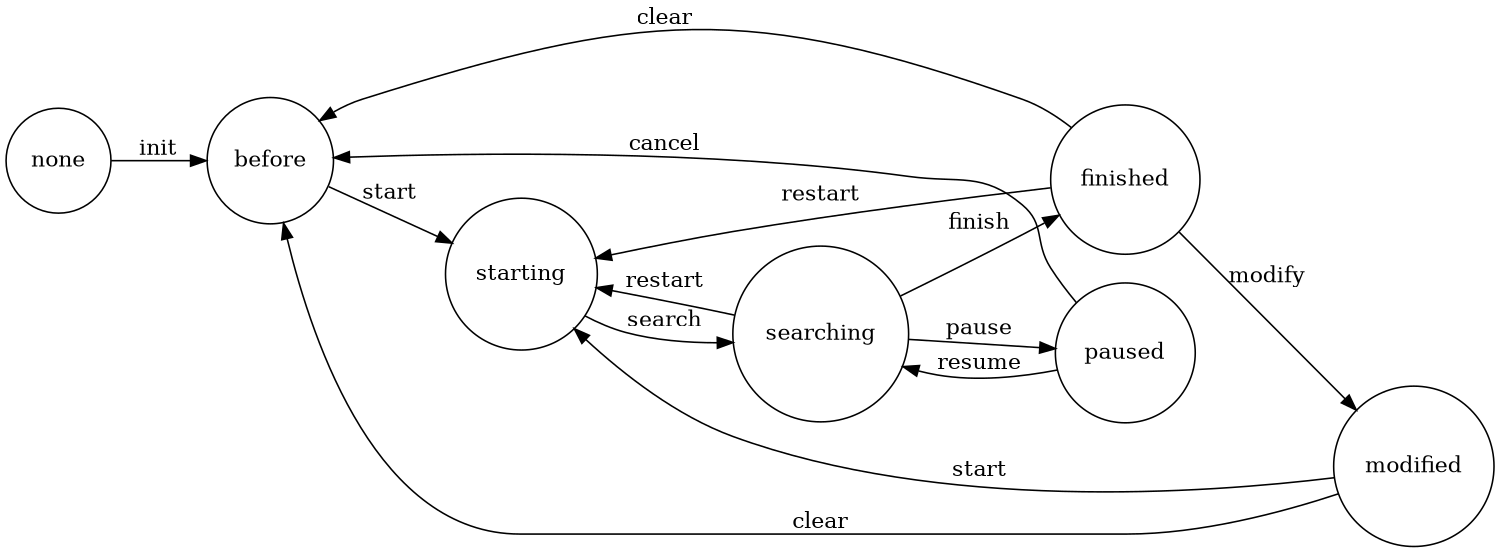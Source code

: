 digraph controller_states {
	rankdir=LR;
	size="10,8"
	node [shape = circle];
    none       -> before    [ label = "init"    ];
	before     -> starting  [ label = "start"   ];
	starting   -> searching [ label = "search"  ];
	searching  -> starting  [ label = "restart" ];
	searching  -> paused    [ label = "pause"   ];
	searching  -> finished  [ label = "finish"  ];
	paused     -> searching [ label = "resume"  ];
	paused     -> before    [ label = "cancel"  ];
	finished   -> starting  [ label = "restart" ];
	finished   -> before    [ label = "clear"   ];
	finished   -> modified  [ label = "modify"  ];
	modified   -> starting  [ label = "start"   ];
	modified   -> before    [ label = "clear"   ];
}
